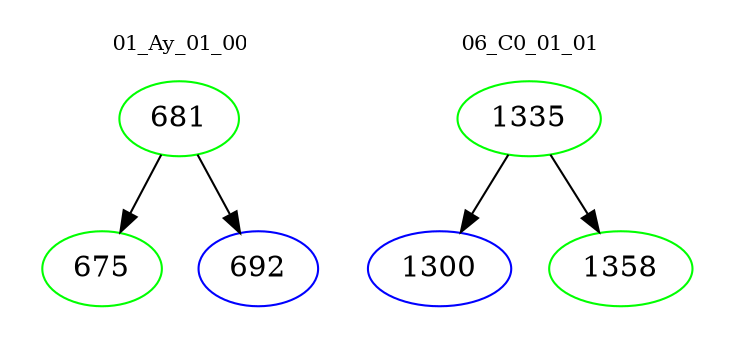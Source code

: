 digraph{
subgraph cluster_0 {
color = white
label = "01_Ay_01_00";
fontsize=10;
T0_681 [label="681", color="green"]
T0_681 -> T0_675 [color="black"]
T0_675 [label="675", color="green"]
T0_681 -> T0_692 [color="black"]
T0_692 [label="692", color="blue"]
}
subgraph cluster_1 {
color = white
label = "06_C0_01_01";
fontsize=10;
T1_1335 [label="1335", color="green"]
T1_1335 -> T1_1300 [color="black"]
T1_1300 [label="1300", color="blue"]
T1_1335 -> T1_1358 [color="black"]
T1_1358 [label="1358", color="green"]
}
}

